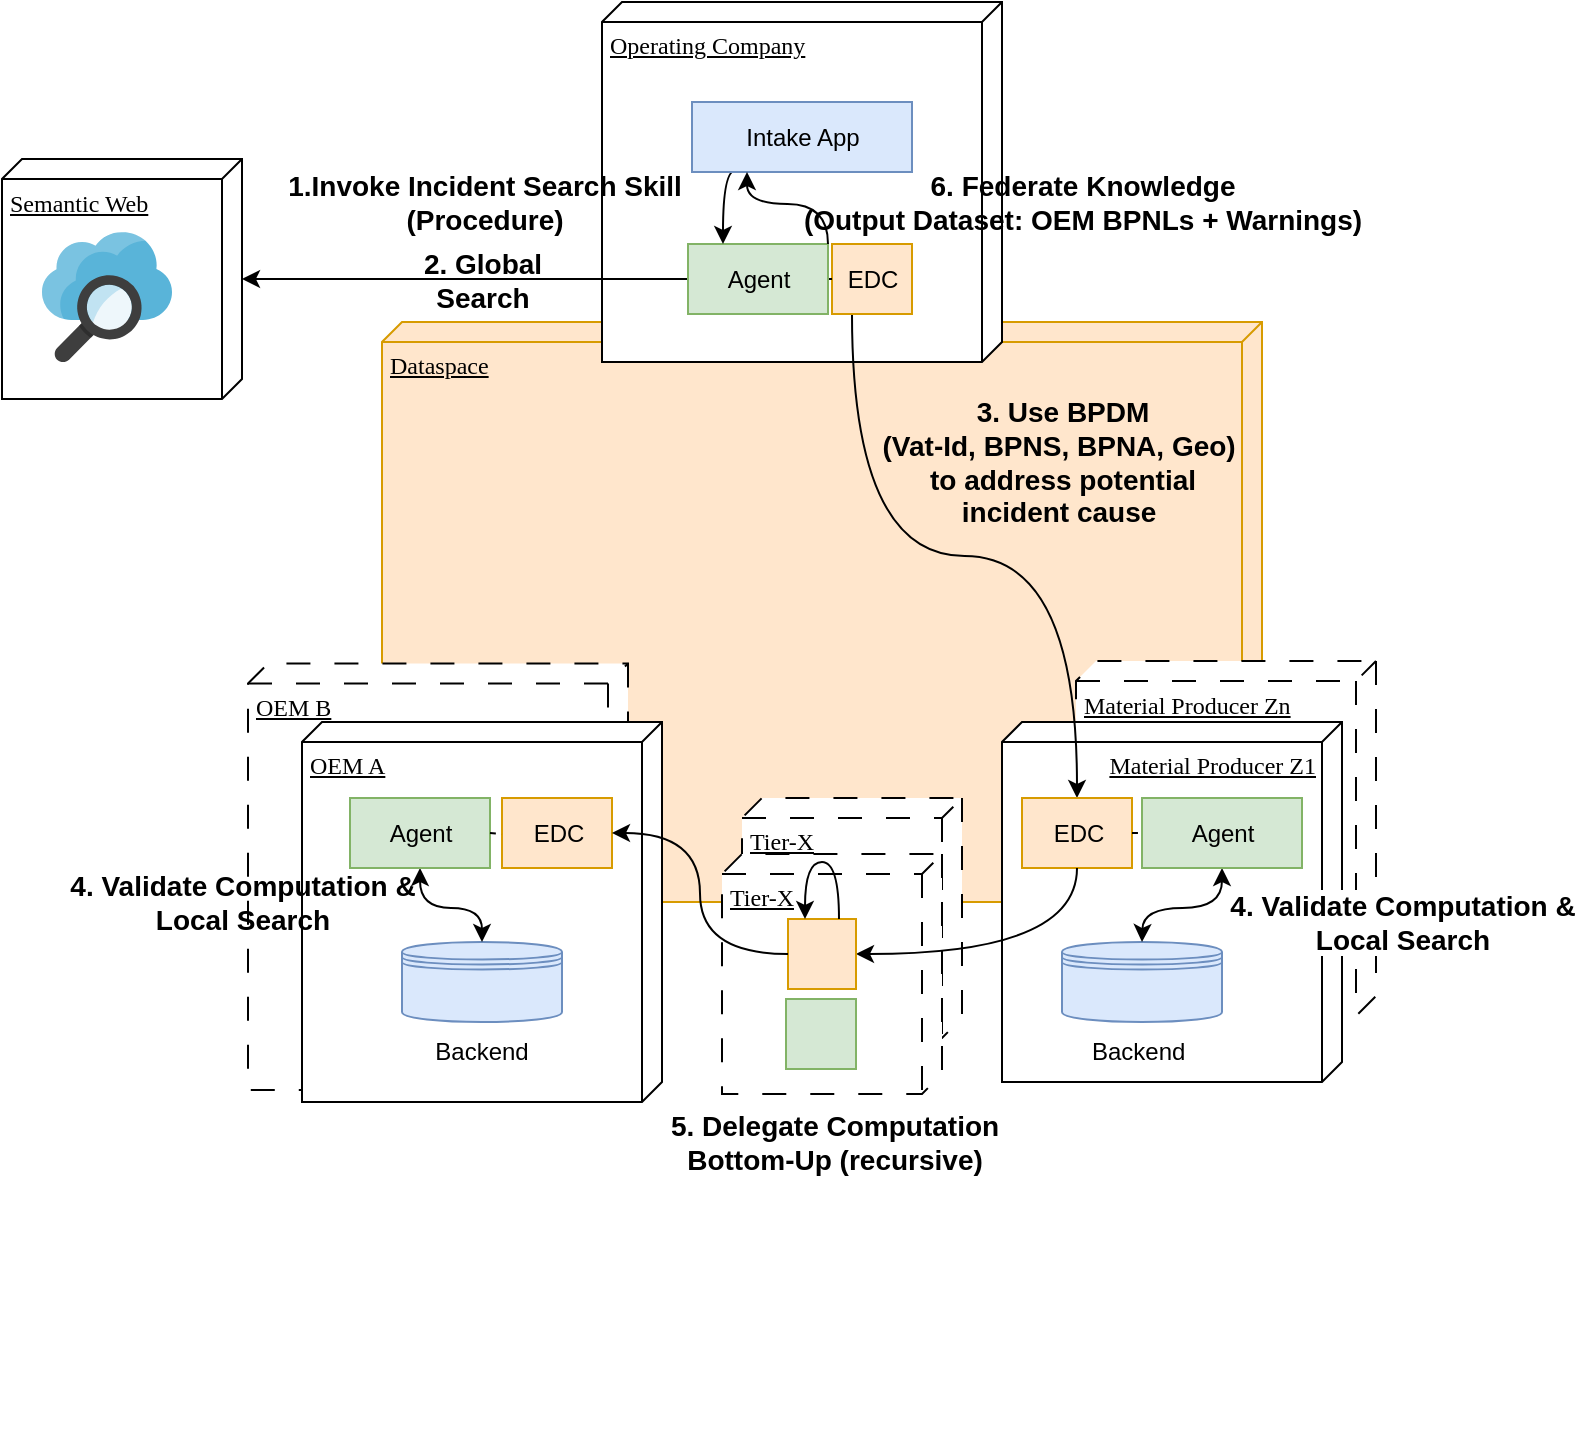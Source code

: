 <mxfile version="21.1.1" type="device">
  <diagram name="Seite-1" id="kd2MvjXqS4WT8QNaqASN">
    <mxGraphModel dx="1434" dy="923" grid="1" gridSize="10" guides="1" tooltips="1" connect="1" arrows="1" fold="1" page="1" pageScale="1" pageWidth="827" pageHeight="1169" math="0" shadow="0">
      <root>
        <mxCell id="0" />
        <mxCell id="1" parent="0" />
        <mxCell id="W-gK-uwAD6_eHePclnSL-9" value="2. Distribute/Delegate&lt;br&gt;Sub-Skills" style="edgeStyle=orthogonalEdgeStyle;curved=1;rounded=0;orthogonalLoop=1;jettySize=auto;html=1;exitX=0.25;exitY=1;exitDx=0;exitDy=0;entryX=0.5;entryY=0;entryDx=0;entryDy=0;startArrow=classic;startFill=1;fontSize=14;fontStyle=1;labelBackgroundColor=none;" parent="1" source="W-gK-uwAD6_eHePclnSL-11" target="W-gK-uwAD6_eHePclnSL-18" edge="1">
          <mxGeometry x="0.109" y="-47" relative="1" as="geometry">
            <mxPoint as="offset" />
          </mxGeometry>
        </mxCell>
        <mxCell id="W-gK-uwAD6_eHePclnSL-1" value="Dataspace" style="verticalAlign=top;align=left;spacingTop=8;spacingLeft=2;spacingRight=12;shape=cube;size=10;direction=south;fontStyle=4;html=1;rounded=0;shadow=0;comic=0;labelBackgroundColor=none;strokeWidth=1;fontFamily=Verdana;fontSize=12;fillColor=#ffe6cc;strokeColor=#d79b00;" parent="1" vertex="1">
          <mxGeometry x="260" y="170" width="440" height="290" as="geometry" />
        </mxCell>
        <mxCell id="un7QEkSLnHoimzCeCq8s-5" value="Tier-X" style="verticalAlign=top;align=left;spacingTop=8;spacingLeft=2;spacingRight=12;shape=cube;size=10;direction=south;fontStyle=4;html=1;rounded=0;shadow=0;comic=0;labelBackgroundColor=none;strokeWidth=1;fontFamily=Verdana;fontSize=12;dashed=1;dashPattern=12 12;" vertex="1" parent="1">
          <mxGeometry x="440" y="408" width="110" height="120" as="geometry" />
        </mxCell>
        <mxCell id="W-gK-uwAD6_eHePclnSL-45" value="OEM B" style="verticalAlign=top;align=left;spacingTop=8;spacingLeft=2;spacingRight=12;shape=cube;size=10;direction=south;fontStyle=4;html=1;rounded=0;shadow=0;comic=0;labelBackgroundColor=none;strokeWidth=1;fontFamily=Verdana;fontSize=12;dashed=1;dashPattern=12 12;" parent="1" vertex="1">
          <mxGeometry x="193" y="340.75" width="190" height="213.25" as="geometry" />
        </mxCell>
        <mxCell id="W-gK-uwAD6_eHePclnSL-44" value="Material Producer Zn" style="verticalAlign=top;align=left;spacingTop=8;spacingLeft=2;spacingRight=12;shape=cube;size=10;direction=south;fontStyle=4;html=1;rounded=0;shadow=0;comic=0;labelBackgroundColor=none;strokeWidth=1;fontFamily=Verdana;fontSize=12;dashed=1;dashPattern=12 12;" parent="1" vertex="1">
          <mxGeometry x="607" y="339.5" width="150" height="177.5" as="geometry" />
        </mxCell>
        <mxCell id="W-gK-uwAD6_eHePclnSL-2" value="Operating Company" style="verticalAlign=top;align=left;spacingTop=8;spacingLeft=2;spacingRight=12;shape=cube;size=10;direction=south;fontStyle=4;html=1;rounded=0;shadow=0;comic=0;labelBackgroundColor=none;strokeWidth=1;fontFamily=Verdana;fontSize=12" parent="1" vertex="1">
          <mxGeometry x="370" y="10" width="200" height="180" as="geometry" />
        </mxCell>
        <mxCell id="W-gK-uwAD6_eHePclnSL-3" value="Material Producer Z1" style="verticalAlign=top;align=right;spacingTop=8;spacingLeft=2;spacingRight=12;shape=cube;size=10;direction=south;fontStyle=4;html=1;rounded=0;shadow=0;comic=0;labelBackgroundColor=none;strokeWidth=1;fontFamily=Verdana;fontSize=12" parent="1" vertex="1">
          <mxGeometry x="570" y="370" width="170" height="180" as="geometry" />
        </mxCell>
        <mxCell id="W-gK-uwAD6_eHePclnSL-4" value="OEM A" style="verticalAlign=top;align=left;spacingTop=8;spacingLeft=2;spacingRight=12;shape=cube;size=10;direction=south;fontStyle=4;html=1;rounded=0;shadow=0;comic=0;labelBackgroundColor=none;strokeWidth=1;fontFamily=Verdana;fontSize=12" parent="1" vertex="1">
          <mxGeometry x="220" y="370" width="180" height="190" as="geometry" />
        </mxCell>
        <mxCell id="W-gK-uwAD6_eHePclnSL-5" value="" style="shape=datastore;whiteSpace=wrap;html=1;fillColor=#dae8fc;strokeColor=#6c8ebf;" parent="1" vertex="1">
          <mxGeometry x="270" y="480" width="80" height="40" as="geometry" />
        </mxCell>
        <mxCell id="W-gK-uwAD6_eHePclnSL-6" value="" style="shape=datastore;whiteSpace=wrap;html=1;fillColor=#dae8fc;strokeColor=#6c8ebf;" parent="1" vertex="1">
          <mxGeometry x="600" y="480" width="80" height="40" as="geometry" />
        </mxCell>
        <mxCell id="W-gK-uwAD6_eHePclnSL-7" value="Backend" style="text;html=1;strokeColor=none;fillColor=none;align=center;verticalAlign=middle;whiteSpace=wrap;rounded=0;" parent="1" vertex="1">
          <mxGeometry x="280" y="520" width="60" height="30" as="geometry" />
        </mxCell>
        <mxCell id="W-gK-uwAD6_eHePclnSL-8" value="Backend&amp;nbsp;" style="text;html=1;strokeColor=none;fillColor=none;align=center;verticalAlign=middle;whiteSpace=wrap;rounded=0;" parent="1" vertex="1">
          <mxGeometry x="610" y="520" width="60" height="30" as="geometry" />
        </mxCell>
        <mxCell id="W-gK-uwAD6_eHePclnSL-10" style="edgeStyle=orthogonalEdgeStyle;curved=1;rounded=0;orthogonalLoop=1;jettySize=auto;html=1;exitX=0.25;exitY=1;exitDx=0;exitDy=0;entryX=0.5;entryY=0;entryDx=0;entryDy=0;startArrow=none;startFill=0;" parent="1" source="W-gK-uwAD6_eHePclnSL-11" target="W-gK-uwAD6_eHePclnSL-21" edge="1">
          <mxGeometry relative="1" as="geometry" />
        </mxCell>
        <mxCell id="un7QEkSLnHoimzCeCq8s-6" value="&lt;font style=&quot;font-size: 14px;&quot;&gt;&lt;b&gt;3. Use BPDM&lt;br&gt;(Vat-Id, BPNS, BPNA, Geo)&amp;nbsp;&lt;br&gt;to address potential&lt;br&gt;incident cause&amp;nbsp;&lt;/b&gt;&lt;/font&gt;" style="edgeLabel;html=1;align=center;verticalAlign=middle;resizable=0;points=[];labelBackgroundColor=none;" vertex="1" connectable="0" parent="W-gK-uwAD6_eHePclnSL-10">
          <mxGeometry x="-0.069" y="3" relative="1" as="geometry">
            <mxPoint x="61" y="-44" as="offset" />
          </mxGeometry>
        </mxCell>
        <mxCell id="W-gK-uwAD6_eHePclnSL-11" value="EDC" style="html=1;dropTarget=0;fillColor=#ffe6cc;strokeColor=#d79b00;" parent="1" vertex="1">
          <mxGeometry x="485" y="131" width="40" height="35" as="geometry" />
        </mxCell>
        <mxCell id="W-gK-uwAD6_eHePclnSL-12" style="edgeStyle=orthogonalEdgeStyle;curved=1;rounded=0;orthogonalLoop=1;jettySize=auto;html=1;exitX=1;exitY=0.5;exitDx=0;exitDy=0;entryX=0;entryY=0.5;entryDx=0;entryDy=0;startArrow=none;startFill=0;endArrow=none;endFill=0;dashed=1;" parent="1" source="W-gK-uwAD6_eHePclnSL-13" target="W-gK-uwAD6_eHePclnSL-11" edge="1">
          <mxGeometry relative="1" as="geometry" />
        </mxCell>
        <mxCell id="un7QEkSLnHoimzCeCq8s-3" style="edgeStyle=orthogonalEdgeStyle;rounded=0;orthogonalLoop=1;jettySize=auto;html=1;curved=1;" edge="1" parent="1" source="W-gK-uwAD6_eHePclnSL-13" target="un7QEkSLnHoimzCeCq8s-1">
          <mxGeometry relative="1" as="geometry" />
        </mxCell>
        <mxCell id="un7QEkSLnHoimzCeCq8s-4" value="2. Global&lt;br&gt;Search" style="edgeLabel;html=1;align=center;verticalAlign=middle;resizable=0;points=[];fontSize=14;fontStyle=1;labelBackgroundColor=none;" vertex="1" connectable="0" parent="un7QEkSLnHoimzCeCq8s-3">
          <mxGeometry x="0.224" y="5" relative="1" as="geometry">
            <mxPoint x="33" y="-5" as="offset" />
          </mxGeometry>
        </mxCell>
        <mxCell id="W-gK-uwAD6_eHePclnSL-13" value="Agent" style="html=1;dropTarget=0;fillColor=#d5e8d4;strokeColor=#82b366;" parent="1" vertex="1">
          <mxGeometry x="413" y="131" width="70" height="35" as="geometry" />
        </mxCell>
        <mxCell id="W-gK-uwAD6_eHePclnSL-15" value="1.Invoke Incident Search Skill&lt;br style=&quot;font-size: 14px;&quot;&gt;(Procedure)" style="edgeStyle=orthogonalEdgeStyle;rounded=0;orthogonalLoop=1;jettySize=auto;html=1;exitX=0.2;exitY=0.971;exitDx=0;exitDy=0;entryX=0.25;entryY=0;entryDx=0;entryDy=0;curved=1;fontSize=14;fontStyle=1;labelBackgroundColor=none;exitPerimeter=0;" parent="1" source="W-gK-uwAD6_eHePclnSL-16" target="W-gK-uwAD6_eHePclnSL-13" edge="1">
          <mxGeometry x="0.035" y="-120" relative="1" as="geometry">
            <mxPoint as="offset" />
          </mxGeometry>
        </mxCell>
        <mxCell id="W-gK-uwAD6_eHePclnSL-16" value="&lt;div&gt;&lt;span style=&quot;background-color: initial;&quot;&gt;Intake App&lt;/span&gt;&lt;br&gt;&lt;/div&gt;" style="html=1;dropTarget=0;fillColor=#dae8fc;strokeColor=#6c8ebf;" parent="1" vertex="1">
          <mxGeometry x="415" y="60" width="110" height="35" as="geometry" />
        </mxCell>
        <mxCell id="W-gK-uwAD6_eHePclnSL-18" value="EDC" style="html=1;dropTarget=0;fillColor=#ffe6cc;strokeColor=#d79b00;" parent="1" vertex="1">
          <mxGeometry x="320" y="408" width="55" height="35" as="geometry" />
        </mxCell>
        <mxCell id="W-gK-uwAD6_eHePclnSL-19" value="4. Validate Computation &amp;amp; &lt;br&gt;Local Search" style="edgeStyle=orthogonalEdgeStyle;curved=1;rounded=0;orthogonalLoop=1;jettySize=auto;html=1;exitX=0.5;exitY=1;exitDx=0;exitDy=0;entryX=0.5;entryY=0;entryDx=0;entryDy=0;startArrow=classic;startFill=1;fontSize=14;fontStyle=1;labelBackgroundColor=none;" parent="1" source="W-gK-uwAD6_eHePclnSL-20" target="W-gK-uwAD6_eHePclnSL-5" edge="1">
          <mxGeometry x="-0.5" y="-89" relative="1" as="geometry">
            <mxPoint as="offset" />
            <mxPoint x="310" y="472.5" as="targetPoint" />
          </mxGeometry>
        </mxCell>
        <mxCell id="W-gK-uwAD6_eHePclnSL-20" value="Agent" style="html=1;dropTarget=0;fillColor=#d5e8d4;strokeColor=#82b366;" parent="1" vertex="1">
          <mxGeometry x="244" y="408" width="70" height="35" as="geometry" />
        </mxCell>
        <mxCell id="W-gK-uwAD6_eHePclnSL-21" value="EDC" style="html=1;dropTarget=0;fillColor=#ffe6cc;strokeColor=#d79b00;" parent="1" vertex="1">
          <mxGeometry x="580" y="408" width="55" height="35" as="geometry" />
        </mxCell>
        <mxCell id="W-gK-uwAD6_eHePclnSL-22" value="4. Validate Computation &amp;amp; &lt;br&gt;Local Search" style="edgeStyle=orthogonalEdgeStyle;curved=1;rounded=0;orthogonalLoop=1;jettySize=auto;html=1;exitX=0.5;exitY=1;exitDx=0;exitDy=0;startArrow=classic;startFill=1;fontSize=14;fontStyle=1" parent="1" source="W-gK-uwAD6_eHePclnSL-23" edge="1">
          <mxGeometry x="-0.48" y="90" relative="1" as="geometry">
            <mxPoint x="640" y="480" as="targetPoint" />
            <mxPoint x="90" y="-83" as="offset" />
          </mxGeometry>
        </mxCell>
        <mxCell id="W-gK-uwAD6_eHePclnSL-23" value="Agent" style="html=1;dropTarget=0;fillColor=#d5e8d4;strokeColor=#82b366;" parent="1" vertex="1">
          <mxGeometry x="640" y="408" width="80" height="35" as="geometry" />
        </mxCell>
        <mxCell id="W-gK-uwAD6_eHePclnSL-24" value="" style="endArrow=none;startArrow=none;html=1;rounded=0;curved=1;entryX=0;entryY=0.5;entryDx=0;entryDy=0;exitX=1;exitY=0.5;exitDx=0;exitDy=0;startFill=0;endFill=0;dashed=1;" parent="1" source="W-gK-uwAD6_eHePclnSL-21" target="W-gK-uwAD6_eHePclnSL-23" edge="1">
          <mxGeometry width="50" height="50" relative="1" as="geometry">
            <mxPoint x="540" y="480" as="sourcePoint" />
            <mxPoint x="590" y="430" as="targetPoint" />
          </mxGeometry>
        </mxCell>
        <mxCell id="W-gK-uwAD6_eHePclnSL-25" value="" style="endArrow=none;startArrow=none;html=1;rounded=0;curved=1;exitX=1;exitY=0.5;exitDx=0;exitDy=0;endFill=0;startFill=0;dashed=1;" parent="1" source="W-gK-uwAD6_eHePclnSL-20" edge="1">
          <mxGeometry width="50" height="50" relative="1" as="geometry">
            <mxPoint x="310" y="470" as="sourcePoint" />
            <mxPoint x="320" y="426" as="targetPoint" />
          </mxGeometry>
        </mxCell>
        <mxCell id="W-gK-uwAD6_eHePclnSL-29" value="6. Federate Knowledge&lt;br&gt;(Output Dataset: OEM BPNLs + Warnings)" style="edgeStyle=orthogonalEdgeStyle;curved=1;rounded=0;orthogonalLoop=1;jettySize=auto;html=1;exitX=1;exitY=0;exitDx=0;exitDy=0;labelBackgroundColor=none;fontSize=14;startArrow=none;startFill=0;endArrow=classic;endFill=1;fontStyle=1;entryX=0.25;entryY=1;entryDx=0;entryDy=0;fontColor=#000000;fontFamily=Helvetica;" parent="1" source="W-gK-uwAD6_eHePclnSL-13" target="W-gK-uwAD6_eHePclnSL-16" edge="1">
          <mxGeometry x="-0.477" y="-127" relative="1" as="geometry">
            <mxPoint x="450" y="100" as="targetPoint" />
            <mxPoint x="127" y="126" as="offset" />
          </mxGeometry>
        </mxCell>
        <mxCell id="W-gK-uwAD6_eHePclnSL-39" value="Tier-X" style="verticalAlign=top;align=left;spacingTop=8;spacingLeft=2;spacingRight=12;shape=cube;size=10;direction=south;fontStyle=4;html=1;rounded=0;shadow=0;comic=0;labelBackgroundColor=none;strokeWidth=1;fontFamily=Verdana;fontSize=12;dashed=1;dashPattern=12 12;" parent="1" vertex="1">
          <mxGeometry x="430" y="436" width="110" height="120" as="geometry" />
        </mxCell>
        <mxCell id="W-gK-uwAD6_eHePclnSL-43" style="edgeStyle=orthogonalEdgeStyle;rounded=0;orthogonalLoop=1;jettySize=auto;html=1;curved=1;startArrow=classic;startFill=1;endArrow=none;endFill=0;" parent="1" source="W-gK-uwAD6_eHePclnSL-40" target="W-gK-uwAD6_eHePclnSL-21" edge="1">
          <mxGeometry relative="1" as="geometry" />
        </mxCell>
        <mxCell id="W-gK-uwAD6_eHePclnSL-46" value="&lt;b style=&quot;font-size: 14px;&quot;&gt;5. Delegate Computation&lt;br&gt;Bottom-Up (recursive)&lt;/b&gt;" style="edgeLabel;html=1;align=center;verticalAlign=middle;resizable=0;points=[];" parent="W-gK-uwAD6_eHePclnSL-43" vertex="1" connectable="0">
          <mxGeometry x="-0.396" y="4" relative="1" as="geometry">
            <mxPoint x="-58" y="98" as="offset" />
          </mxGeometry>
        </mxCell>
        <mxCell id="W-gK-uwAD6_eHePclnSL-40" value="" style="html=1;dropTarget=0;fillColor=#ffe6cc;strokeColor=#d79b00;" parent="1" vertex="1">
          <mxGeometry x="463" y="468.5" width="34" height="35" as="geometry" />
        </mxCell>
        <mxCell id="W-gK-uwAD6_eHePclnSL-41" value="" style="html=1;dropTarget=0;fillColor=#d5e8d4;strokeColor=#82b366;" parent="1" vertex="1">
          <mxGeometry x="462" y="508.5" width="35" height="35" as="geometry" />
        </mxCell>
        <mxCell id="W-gK-uwAD6_eHePclnSL-42" value="&lt;b style=&quot;font-size: 14px;&quot;&gt;&lt;br&gt;&lt;/b&gt;" style="edgeStyle=orthogonalEdgeStyle;rounded=0;orthogonalLoop=1;jettySize=auto;html=1;entryX=0;entryY=0.5;entryDx=0;entryDy=0;curved=1;fontSize=14;startArrow=classic;startFill=1;endArrow=none;endFill=0;" parent="1" source="W-gK-uwAD6_eHePclnSL-18" target="W-gK-uwAD6_eHePclnSL-40" edge="1">
          <mxGeometry x="0.407" y="-116" relative="1" as="geometry">
            <mxPoint x="97" y="115" as="offset" />
          </mxGeometry>
        </mxCell>
        <mxCell id="un7QEkSLnHoimzCeCq8s-1" value="Semantic Web" style="verticalAlign=top;align=left;spacingTop=8;spacingLeft=2;spacingRight=12;shape=cube;size=10;direction=south;fontStyle=4;html=1;rounded=0;shadow=0;comic=0;labelBackgroundColor=none;strokeWidth=1;fontFamily=Verdana;fontSize=12" vertex="1" parent="1">
          <mxGeometry x="70" y="88.5" width="120" height="120" as="geometry" />
        </mxCell>
        <mxCell id="un7QEkSLnHoimzCeCq8s-7" style="edgeStyle=orthogonalEdgeStyle;rounded=0;orthogonalLoop=1;jettySize=auto;html=1;exitX=0.75;exitY=0;exitDx=0;exitDy=0;entryX=0.25;entryY=0;entryDx=0;entryDy=0;curved=1;" edge="1" parent="1" source="W-gK-uwAD6_eHePclnSL-40" target="W-gK-uwAD6_eHePclnSL-40">
          <mxGeometry relative="1" as="geometry">
            <Array as="points">
              <mxPoint x="489" y="440" />
              <mxPoint x="472" y="440" />
            </Array>
          </mxGeometry>
        </mxCell>
        <mxCell id="un7QEkSLnHoimzCeCq8s-9" value="" style="image;sketch=0;aspect=fixed;html=1;points=[];align=center;fontSize=12;image=img/lib/mscae/Search.svg;" vertex="1" parent="1">
          <mxGeometry x="90" y="125" width="65" height="65" as="geometry" />
        </mxCell>
      </root>
    </mxGraphModel>
  </diagram>
</mxfile>
